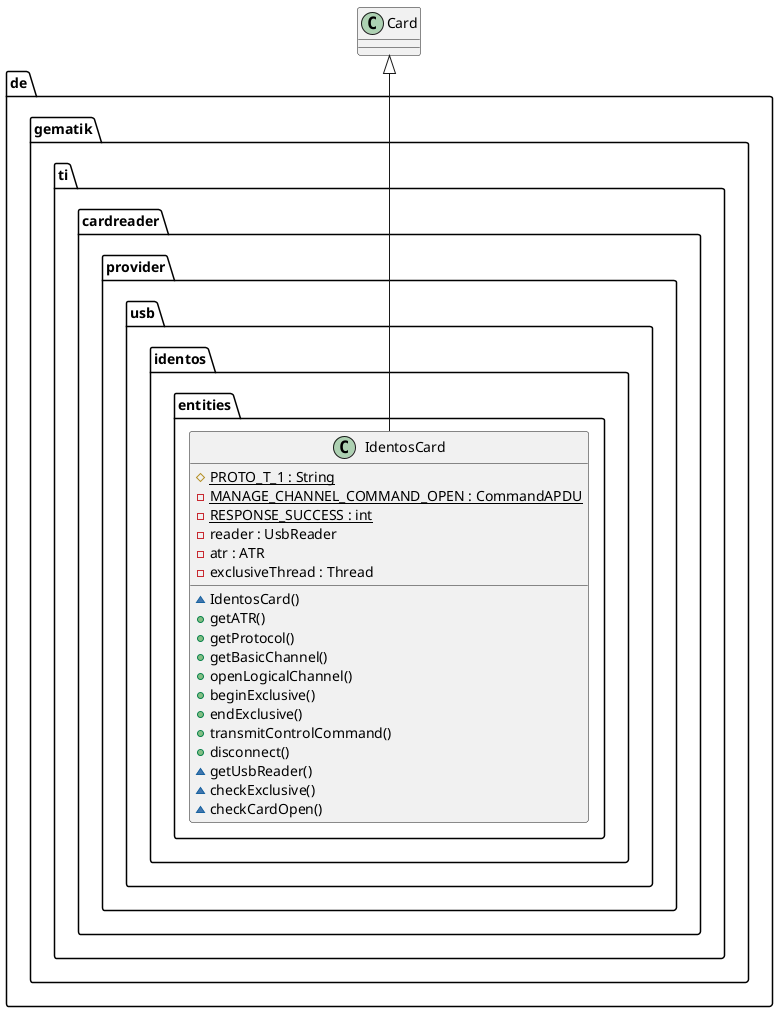 @startuml

    package de.gematik.ti.cardreader.provider.usb.identos.entities {
      class IdentosCard {
          {static} # PROTO_T_1 : String
          {static} - MANAGE_CHANNEL_COMMAND_OPEN : CommandAPDU
          {static} - RESPONSE_SUCCESS : int
          - reader : UsbReader
          - atr : ATR
          - exclusiveThread : Thread
          ~ IdentosCard()
          + getATR()
          + getProtocol()
          + getBasicChannel()
          + openLogicalChannel()
          + beginExclusive()
          + endExclusive()
          + transmitControlCommand()
          + disconnect()
          ~ getUsbReader()
          ~ checkExclusive()
          ~ checkCardOpen()
      }
    }

  IdentosCard -up-|> Card

@enduml
